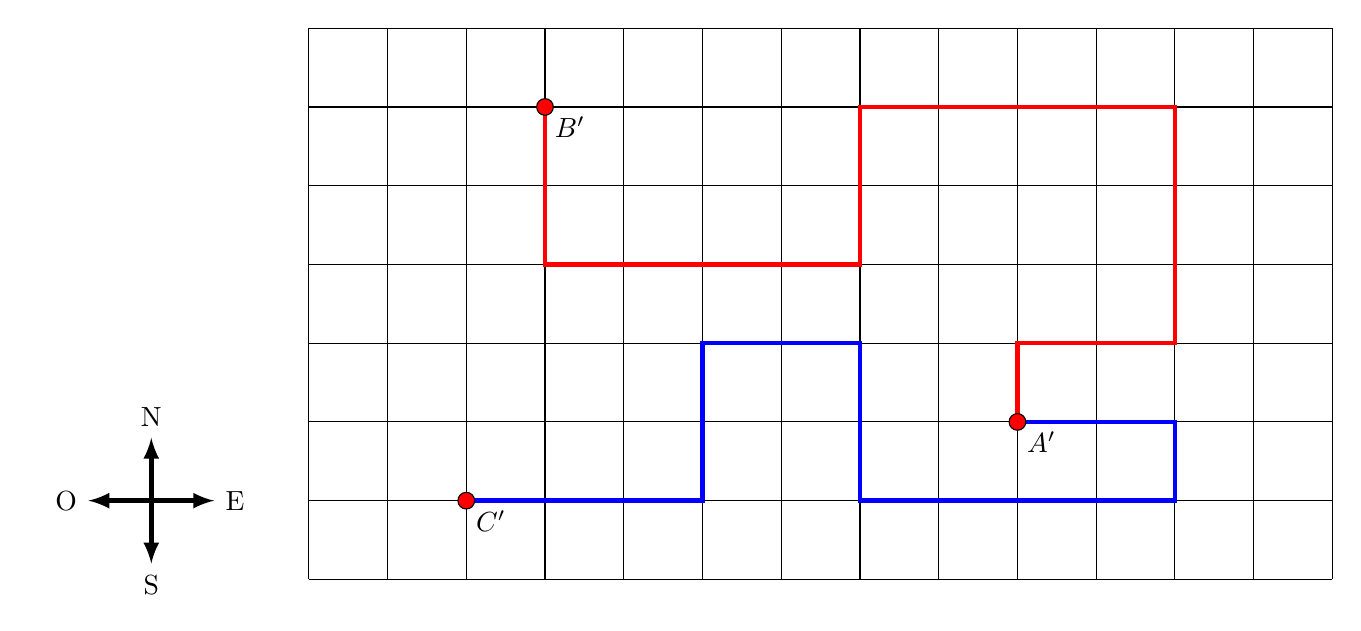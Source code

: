 %\usetikzlibrary{shadows,arrows, shapes}

% Define block styles



\tikzstyle{line} = [draw, ultra thick]
\tikzstyle{point} = [circle, fill=red]


\begin{tikzpicture}

\draw[step=1.0, black] (0,0) grid (13,7);

\coordinate (A) at (9,2);
\node[below right] at (A) {$A'$};

\coordinate (B) at (3,6);
\node[below right]  at (B) {$B'$};

\coordinate (C) at (2,1);
\node[below right]  at (C) {$C'$};

\path[line,red] (B) -- ++(0,-2)--++(4,0)--++(0,2)--++(4,0)--++(0,-3)--++(-2,0)--(A);

\path[line,blue] (C) -- ++(3,0)--++(0,2)--++(2,0)--++(0,-2)--++(4,0)--++(0,1)--++(-2,0)--(A);

\draw[draw,fill=red] (A) circle (0.7ex); 
\draw[draw,fill=red] (B) circle (0.7ex); 
\draw[draw,fill=red] (C) circle (0.7ex); 

\begin{scope}[xshift=-2cm,yshift=1cm,scale=0.8]
\draw[<->, >=latex, ultra thick] (-1,0) node[left]{O}--(1,0)node[right]{E};
\draw[<->, >=latex, ultra thick] (0,-1)node[below]{S}--(0,1)node[above]{N};
\end{scope}

\end{tikzpicture}
